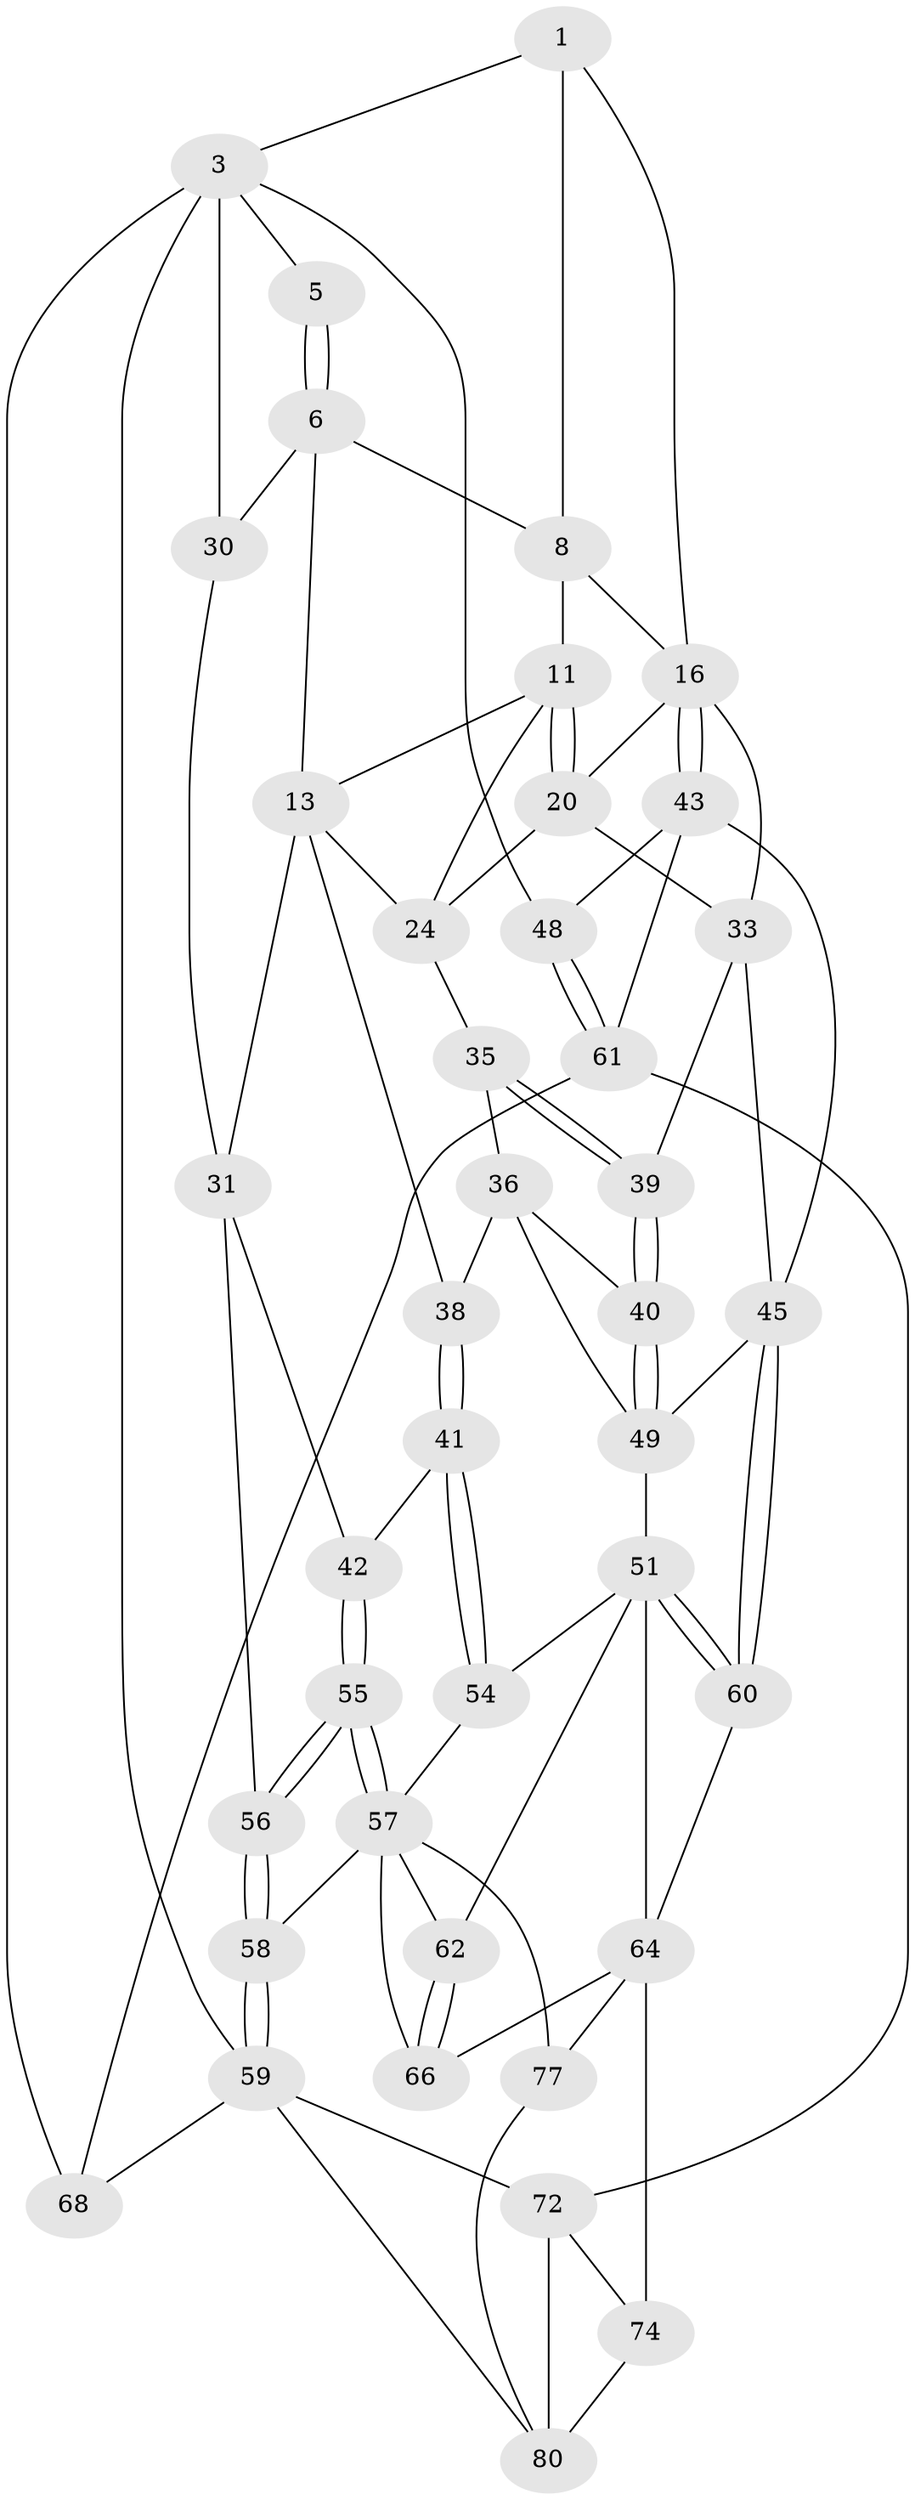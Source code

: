 // original degree distribution, {3: 0.024390243902439025, 5: 0.5121951219512195, 6: 0.21951219512195122, 4: 0.24390243902439024}
// Generated by graph-tools (version 1.1) at 2025/17/03/09/25 04:17:08]
// undirected, 41 vertices, 93 edges
graph export_dot {
graph [start="1"]
  node [color=gray90,style=filled];
  1 [pos="+0.6779477400874719+0",super="+2"];
  3 [pos="+1+0",super="+47+4"];
  5 [pos="+0+0"];
  6 [pos="+0.24247307935061707+0",super="+7+14"];
  8 [pos="+0.702956093651933+0.062199414943173256",super="+9"];
  11 [pos="+0.49056586701603505+0.14534945224012985",super="+12"];
  13 [pos="+0.33678454633544846+0.16690583846785323",super="+21"];
  16 [pos="+0.8207618043394659+0.24835946967207426",super="+17"];
  20 [pos="+0.5133265461798714+0.23766121440835844",super="+26"];
  24 [pos="+0.41540422251118053+0.293877217094775",super="+28"];
  30 [pos="+0+0.18774562846648873"];
  31 [pos="+0.06056590378248741+0.36072415424071297",super="+32"];
  33 [pos="+0.6182983094121598+0.38598113898621816",super="+34"];
  35 [pos="+0.43093861946879375+0.3518634670254267"];
  36 [pos="+0.4164663196470756+0.3770225295596195",super="+37"];
  38 [pos="+0.2565940569285929+0.37478036731784464"];
  39 [pos="+0.5382948941211374+0.403655994240051"];
  40 [pos="+0.4986068390603748+0.44553218256580746"];
  41 [pos="+0.19253769329088713+0.43450600677048656"];
  42 [pos="+0.16066202826310705+0.43662197235151445"];
  43 [pos="+0.822036970329728+0.24939681689726295",super="+44"];
  45 [pos="+0.6735958233406548+0.6216593921834519",super="+46"];
  48 [pos="+1+0.3783209093160781"];
  49 [pos="+0.48716081519269105+0.4756507834437005",super="+50"];
  51 [pos="+0.3934484603217005+0.5310909498272813",super="+52"];
  54 [pos="+0.24287258393169303+0.5599188423130272"];
  55 [pos="+0+0.6460313772793257"];
  56 [pos="+0+0.7594227060019468"];
  57 [pos="+0.19918533665436686+0.5968822552998029",super="+63"];
  58 [pos="+0+0.7632026025472021"];
  59 [pos="+0+1",super="+78"];
  60 [pos="+0.5539311230168409+0.6976105575909416"];
  61 [pos="+0.7656347733429628+0.6443045821449057",super="+69"];
  62 [pos="+0.274686666829772+0.6769319990260297"];
  64 [pos="+0.3851955196858457+0.7464389185520165",super="+67+65"];
  66 [pos="+0.3182769571610297+0.7779139749720132"];
  68 [pos="+1+0.9417482549023253"];
  72 [pos="+0.7635711300574471+0.8512379845807424",super="+73+79"];
  74 [pos="+0.5643125124504125+0.8367702824930868",super="+75"];
  77 [pos="+0.31039338931809296+0.9848260943131294"];
  80 [pos="+0.7298577450782683+1",super="+81"];
  1 -- 8 [weight=2];
  1 -- 3;
  1 -- 16;
  3 -- 59 [weight=2];
  3 -- 48;
  3 -- 68;
  3 -- 5;
  3 -- 30;
  5 -- 6 [weight=2];
  5 -- 6;
  6 -- 8;
  6 -- 13 [weight=2];
  6 -- 30;
  8 -- 11;
  8 -- 16;
  11 -- 20;
  11 -- 20;
  11 -- 24;
  11 -- 13;
  13 -- 38;
  13 -- 24;
  13 -- 31;
  16 -- 43;
  16 -- 43;
  16 -- 20 [weight=2];
  16 -- 33;
  20 -- 24;
  20 -- 33;
  24 -- 35;
  30 -- 31;
  31 -- 42;
  31 -- 56;
  33 -- 45;
  33 -- 39;
  35 -- 36;
  35 -- 39;
  35 -- 39;
  36 -- 40;
  36 -- 49;
  36 -- 38;
  38 -- 41;
  38 -- 41;
  39 -- 40;
  39 -- 40;
  40 -- 49;
  40 -- 49;
  41 -- 42;
  41 -- 54;
  41 -- 54;
  42 -- 55;
  42 -- 55;
  43 -- 48;
  43 -- 45;
  43 -- 61;
  45 -- 60;
  45 -- 60;
  45 -- 49;
  48 -- 61;
  48 -- 61;
  49 -- 51;
  51 -- 60;
  51 -- 60;
  51 -- 64;
  51 -- 54;
  51 -- 62;
  54 -- 57;
  55 -- 56;
  55 -- 56;
  55 -- 57;
  55 -- 57;
  56 -- 58;
  56 -- 58;
  57 -- 66;
  57 -- 58;
  57 -- 77;
  57 -- 62;
  58 -- 59;
  58 -- 59;
  59 -- 80;
  59 -- 68;
  59 -- 72;
  60 -- 64;
  61 -- 72;
  61 -- 68;
  62 -- 66;
  62 -- 66;
  64 -- 74 [weight=2];
  64 -- 66;
  64 -- 77;
  72 -- 74;
  72 -- 80 [weight=2];
  74 -- 80;
  77 -- 80;
}
